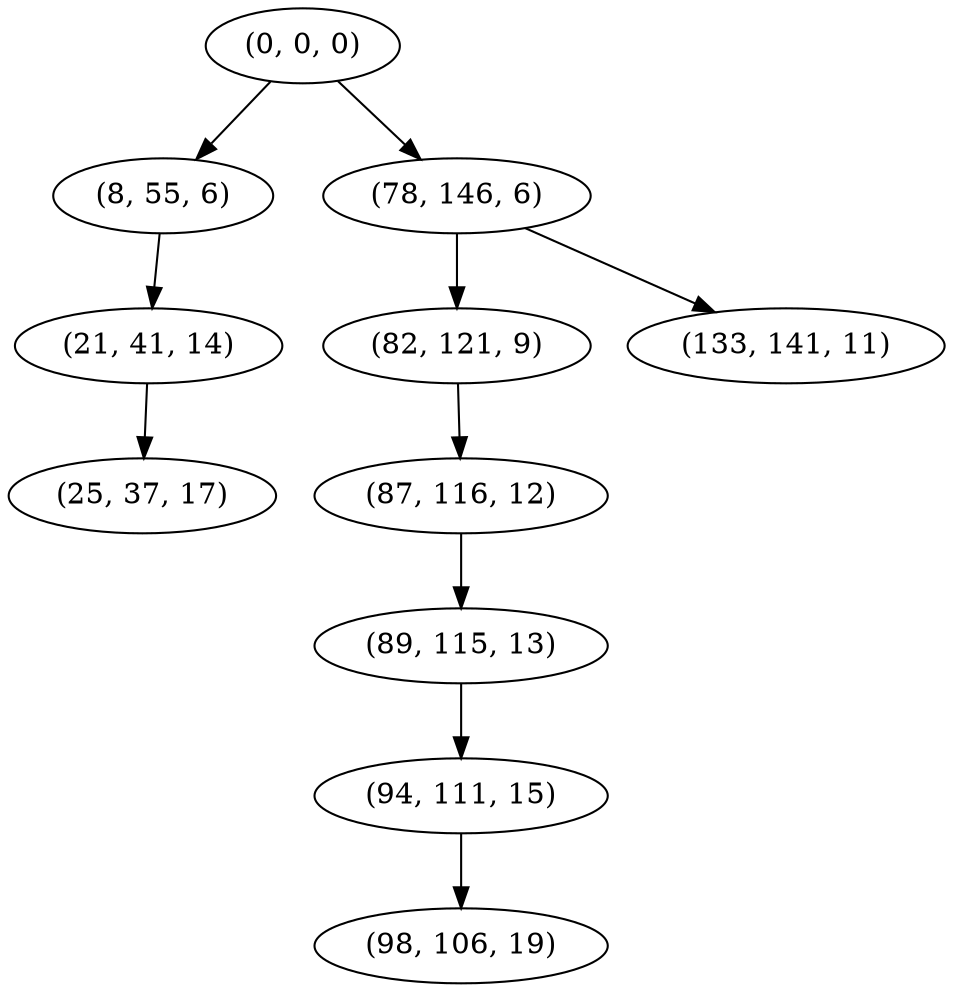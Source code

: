 digraph tree {
    "(0, 0, 0)";
    "(8, 55, 6)";
    "(21, 41, 14)";
    "(25, 37, 17)";
    "(78, 146, 6)";
    "(82, 121, 9)";
    "(87, 116, 12)";
    "(89, 115, 13)";
    "(94, 111, 15)";
    "(98, 106, 19)";
    "(133, 141, 11)";
    "(0, 0, 0)" -> "(8, 55, 6)";
    "(0, 0, 0)" -> "(78, 146, 6)";
    "(8, 55, 6)" -> "(21, 41, 14)";
    "(21, 41, 14)" -> "(25, 37, 17)";
    "(78, 146, 6)" -> "(82, 121, 9)";
    "(78, 146, 6)" -> "(133, 141, 11)";
    "(82, 121, 9)" -> "(87, 116, 12)";
    "(87, 116, 12)" -> "(89, 115, 13)";
    "(89, 115, 13)" -> "(94, 111, 15)";
    "(94, 111, 15)" -> "(98, 106, 19)";
}
